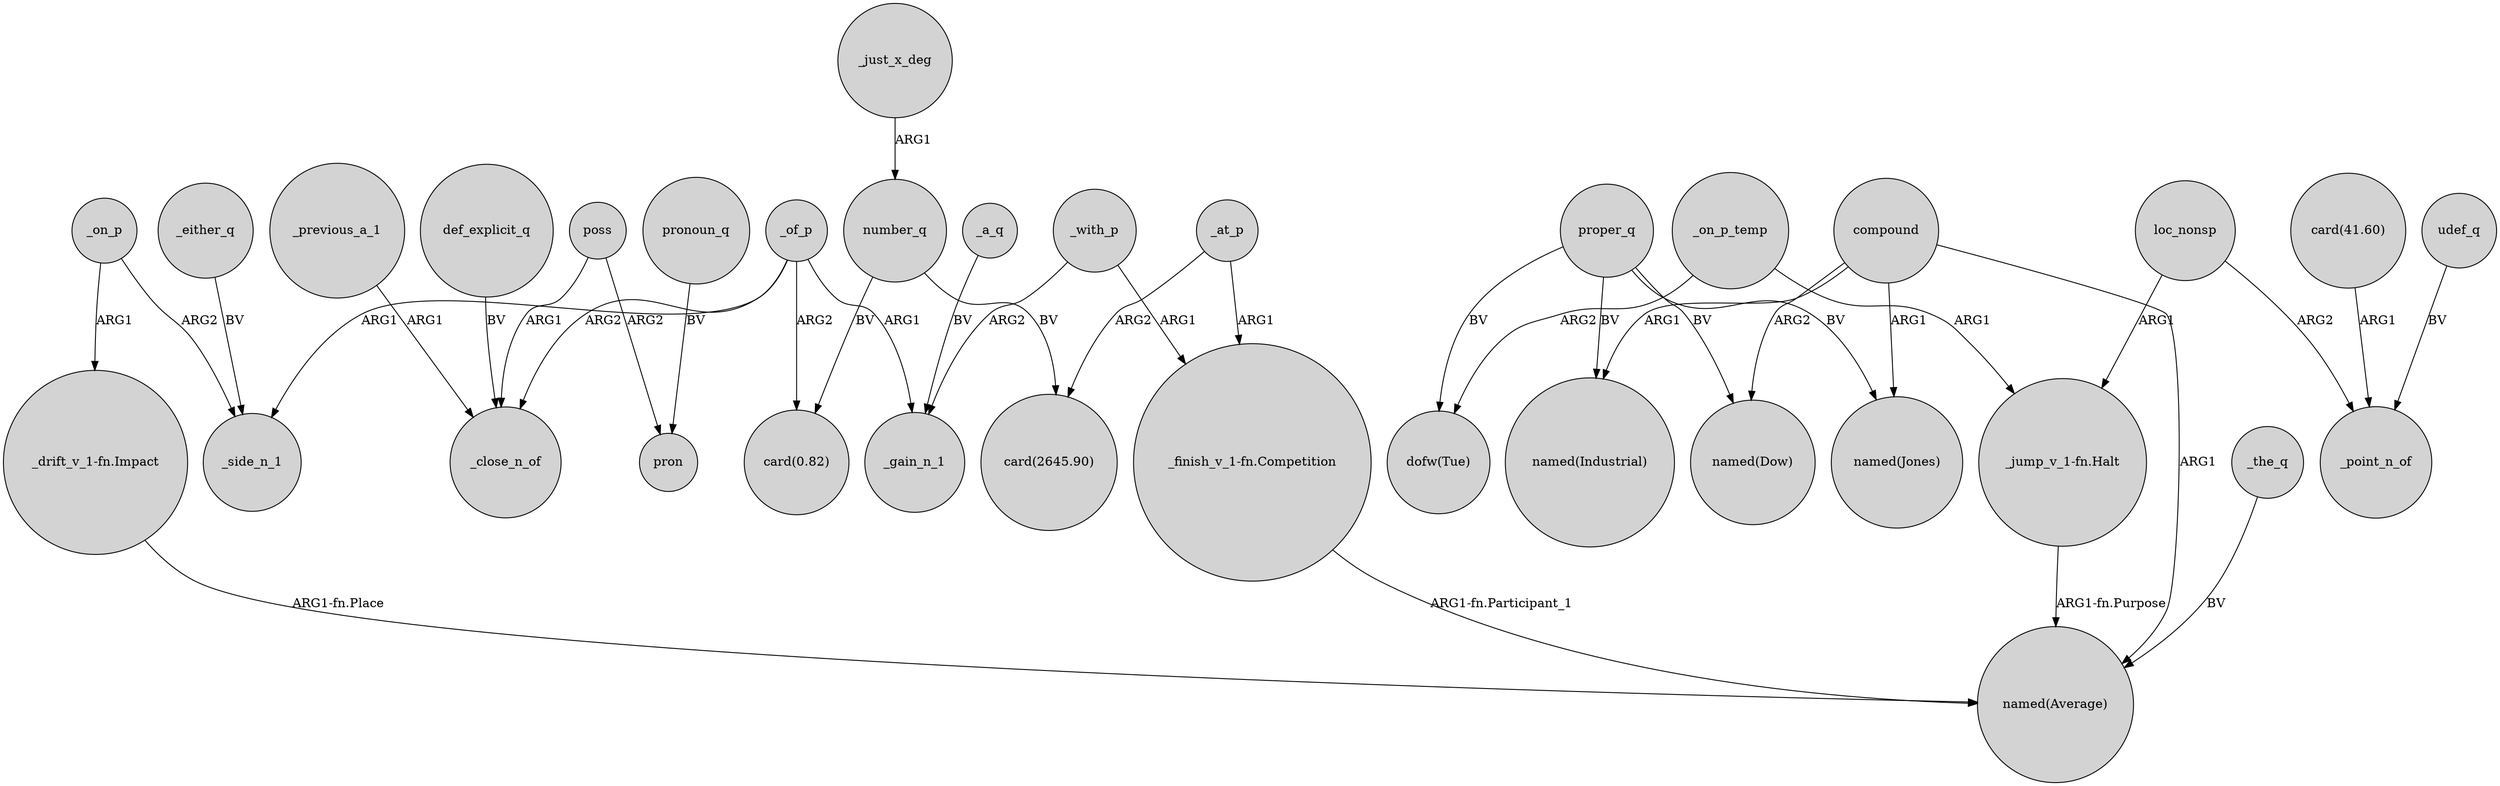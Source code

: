 digraph {
	node [shape=circle style=filled]
	_on_p_temp -> "_jump_v_1-fn.Halt" [label=ARG1]
	_just_x_deg -> number_q [label=ARG1]
	_on_p -> "_drift_v_1-fn.Impact" [label=ARG1]
	_previous_a_1 -> _close_n_of [label=ARG1]
	"_jump_v_1-fn.Halt" -> "named(Average)" [label="ARG1-fn.Purpose"]
	compound -> "named(Jones)" [label=ARG1]
	"card(41.60)" -> _point_n_of [label=ARG1]
	loc_nonsp -> "_jump_v_1-fn.Halt" [label=ARG1]
	_either_q -> _side_n_1 [label=BV]
	_of_p -> _gain_n_1 [label=ARG1]
	_of_p -> _side_n_1 [label=ARG1]
	_on_p_temp -> "dofw(Tue)" [label=ARG2]
	poss -> _close_n_of [label=ARG1]
	number_q -> "card(2645.90)" [label=BV]
	loc_nonsp -> _point_n_of [label=ARG2]
	pronoun_q -> pron [label=BV]
	poss -> pron [label=ARG2]
	proper_q -> "named(Industrial)" [label=BV]
	_with_p -> "_finish_v_1-fn.Competition" [label=ARG1]
	number_q -> "card(0.82)" [label=BV]
	_at_p -> "_finish_v_1-fn.Competition" [label=ARG1]
	_the_q -> "named(Average)" [label=BV]
	_of_p -> _close_n_of [label=ARG2]
	proper_q -> "named(Jones)" [label=BV]
	_a_q -> _gain_n_1 [label=BV]
	proper_q -> "named(Dow)" [label=BV]
	compound -> "named(Industrial)" [label=ARG1]
	compound -> "named(Average)" [label=ARG1]
	"_finish_v_1-fn.Competition" -> "named(Average)" [label="ARG1-fn.Participant_1"]
	compound -> "named(Dow)" [label=ARG2]
	_with_p -> _gain_n_1 [label=ARG2]
	proper_q -> "dofw(Tue)" [label=BV]
	"_drift_v_1-fn.Impact" -> "named(Average)" [label="ARG1-fn.Place"]
	_on_p -> _side_n_1 [label=ARG2]
	udef_q -> _point_n_of [label=BV]
	_at_p -> "card(2645.90)" [label=ARG2]
	_of_p -> "card(0.82)" [label=ARG2]
	def_explicit_q -> _close_n_of [label=BV]
}
